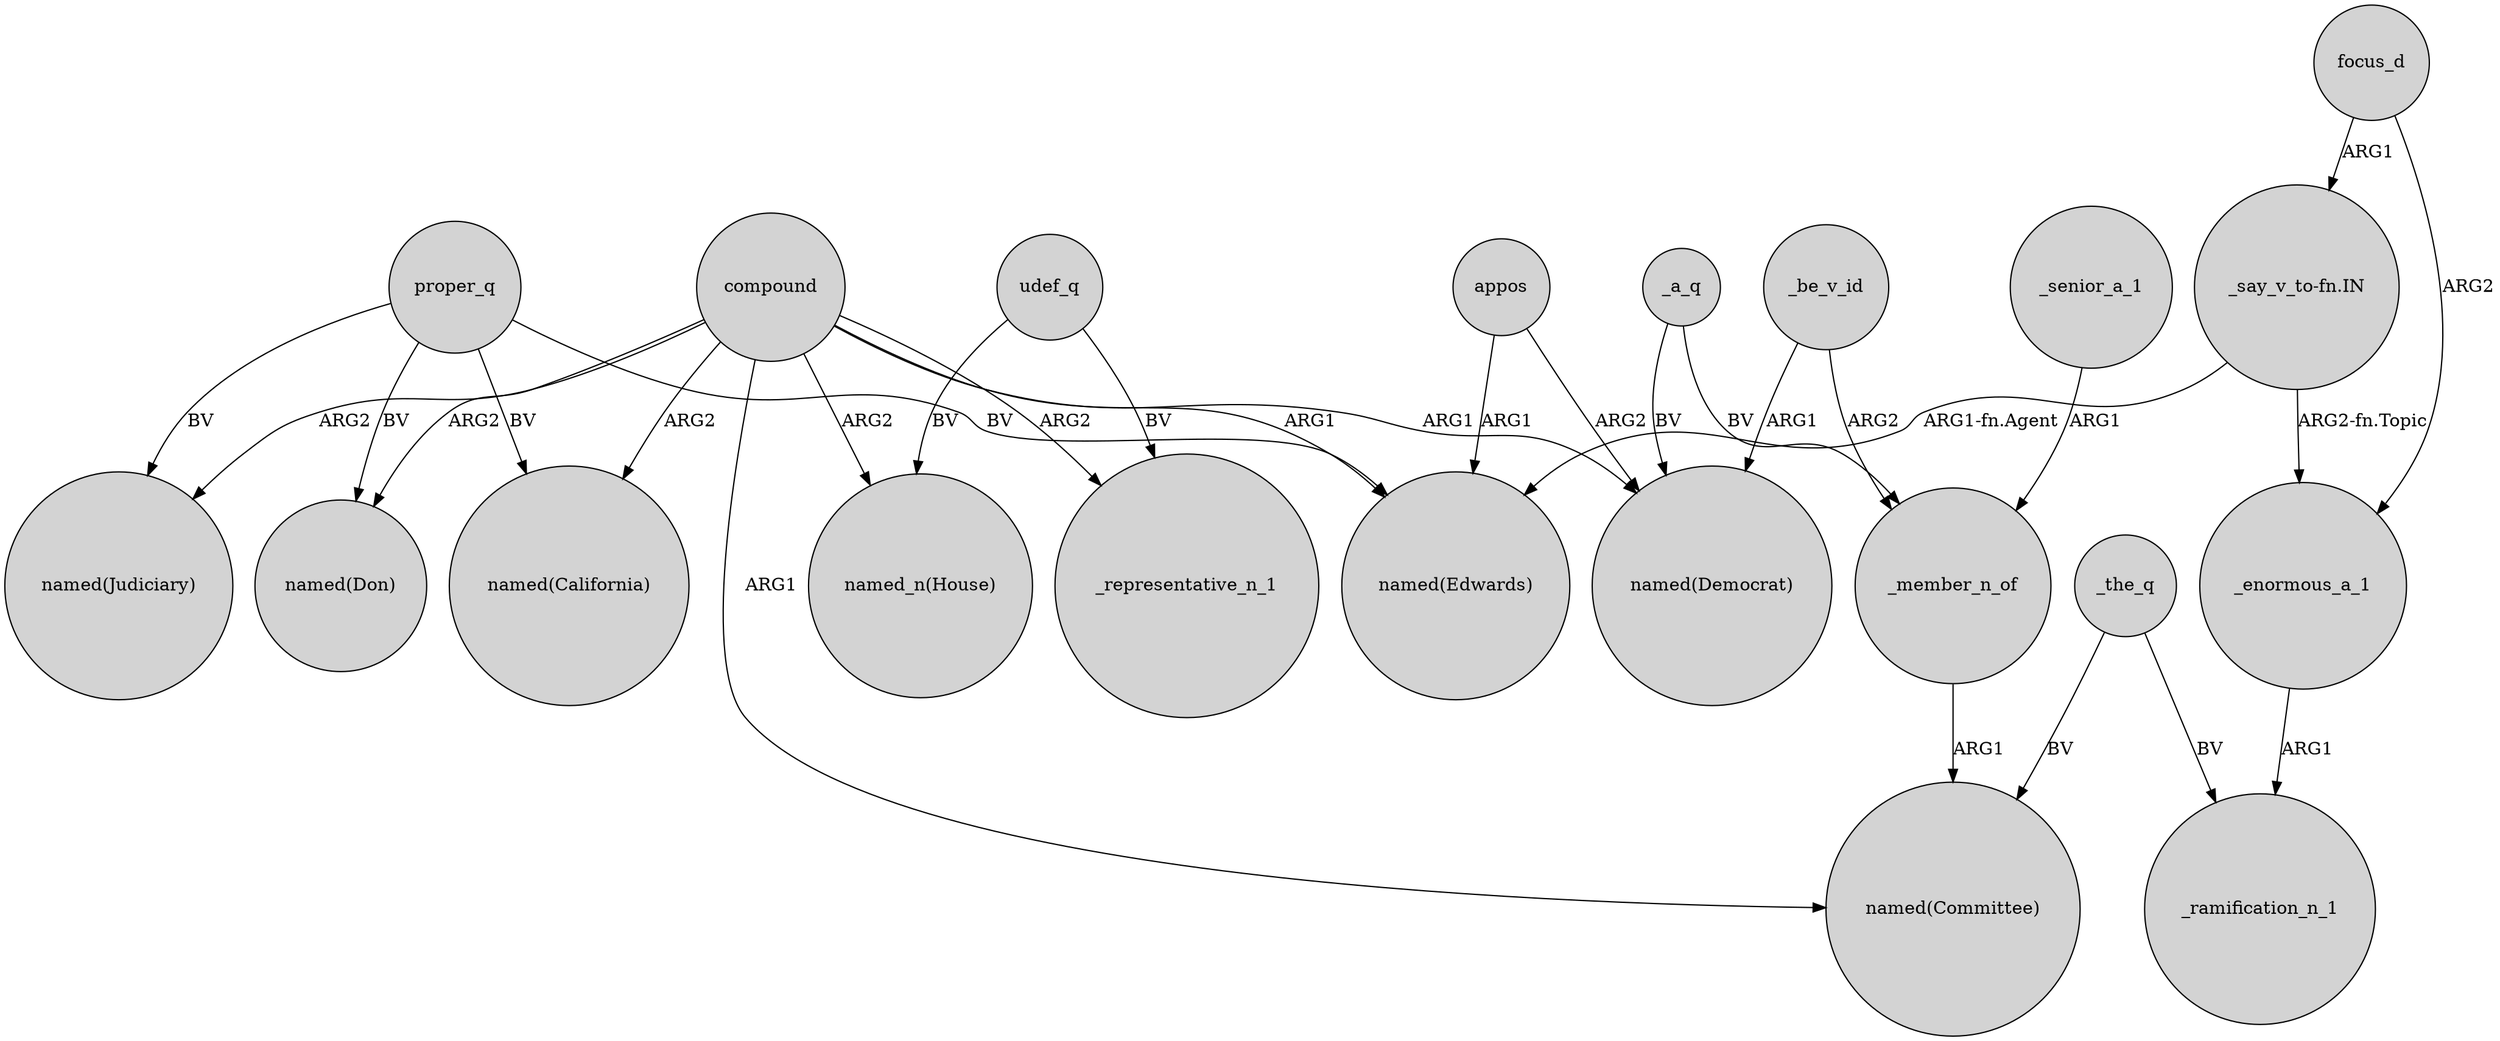 digraph {
	node [shape=circle style=filled]
	_senior_a_1 -> _member_n_of [label=ARG1]
	_enormous_a_1 -> _ramification_n_1 [label=ARG1]
	proper_q -> "named(Don)" [label=BV]
	udef_q -> "named_n(House)" [label=BV]
	appos -> "named(Democrat)" [label=ARG2]
	compound -> "named(Don)" [label=ARG2]
	proper_q -> "named(Judiciary)" [label=BV]
	_be_v_id -> "named(Democrat)" [label=ARG1]
	proper_q -> "named(California)" [label=BV]
	compound -> "named(Judiciary)" [label=ARG2]
	compound -> "named(Democrat)" [label=ARG1]
	_a_q -> "named(Democrat)" [label=BV]
	_be_v_id -> _member_n_of [label=ARG2]
	compound -> "named(Edwards)" [label=ARG1]
	compound -> _representative_n_1 [label=ARG2]
	appos -> "named(Edwards)" [label=ARG1]
	"_say_v_to-fn.IN" -> _enormous_a_1 [label="ARG2-fn.Topic"]
	_member_n_of -> "named(Committee)" [label=ARG1]
	compound -> "named_n(House)" [label=ARG2]
	udef_q -> _representative_n_1 [label=BV]
	compound -> "named(Committee)" [label=ARG1]
	proper_q -> "named(Edwards)" [label=BV]
	compound -> "named(California)" [label=ARG2]
	"_say_v_to-fn.IN" -> "named(Edwards)" [label="ARG1-fn.Agent"]
	focus_d -> _enormous_a_1 [label=ARG2]
	_the_q -> "named(Committee)" [label=BV]
	_the_q -> _ramification_n_1 [label=BV]
	_a_q -> _member_n_of [label=BV]
	focus_d -> "_say_v_to-fn.IN" [label=ARG1]
}
